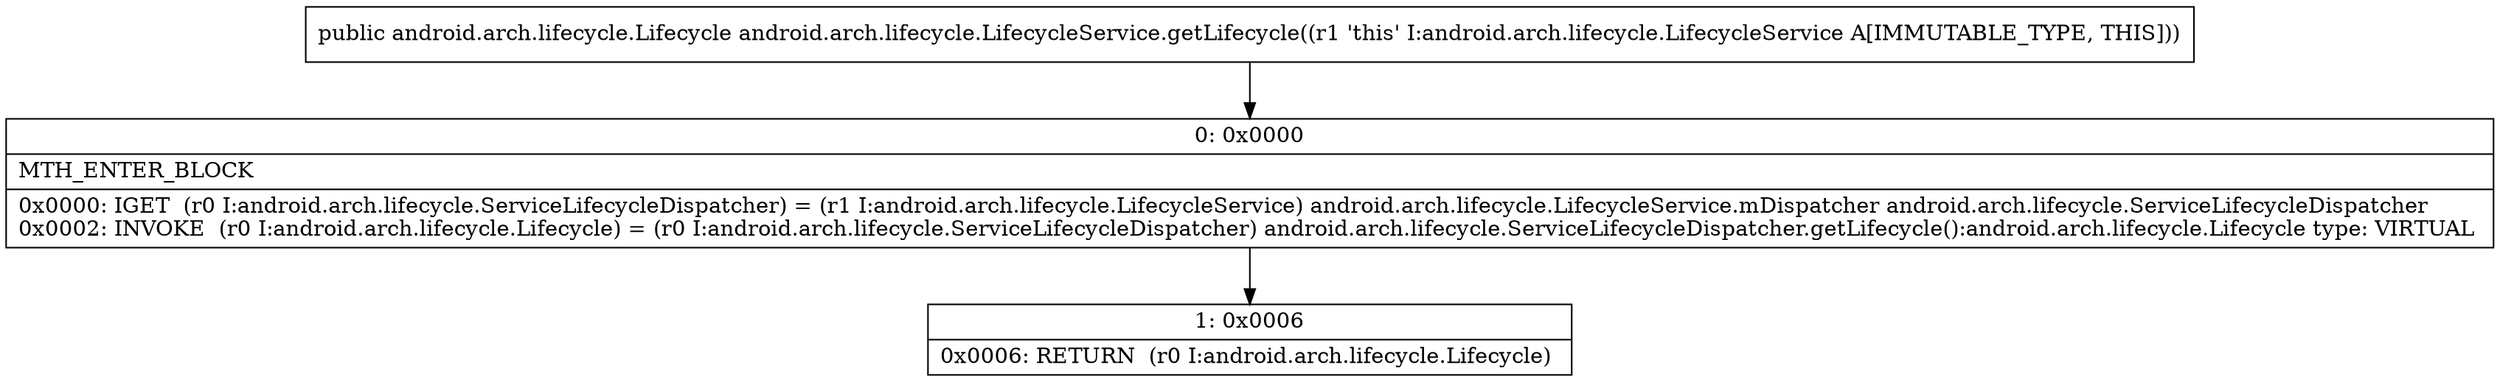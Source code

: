 digraph "CFG forandroid.arch.lifecycle.LifecycleService.getLifecycle()Landroid\/arch\/lifecycle\/Lifecycle;" {
Node_0 [shape=record,label="{0\:\ 0x0000|MTH_ENTER_BLOCK\l|0x0000: IGET  (r0 I:android.arch.lifecycle.ServiceLifecycleDispatcher) = (r1 I:android.arch.lifecycle.LifecycleService) android.arch.lifecycle.LifecycleService.mDispatcher android.arch.lifecycle.ServiceLifecycleDispatcher \l0x0002: INVOKE  (r0 I:android.arch.lifecycle.Lifecycle) = (r0 I:android.arch.lifecycle.ServiceLifecycleDispatcher) android.arch.lifecycle.ServiceLifecycleDispatcher.getLifecycle():android.arch.lifecycle.Lifecycle type: VIRTUAL \l}"];
Node_1 [shape=record,label="{1\:\ 0x0006|0x0006: RETURN  (r0 I:android.arch.lifecycle.Lifecycle) \l}"];
MethodNode[shape=record,label="{public android.arch.lifecycle.Lifecycle android.arch.lifecycle.LifecycleService.getLifecycle((r1 'this' I:android.arch.lifecycle.LifecycleService A[IMMUTABLE_TYPE, THIS])) }"];
MethodNode -> Node_0;
Node_0 -> Node_1;
}

